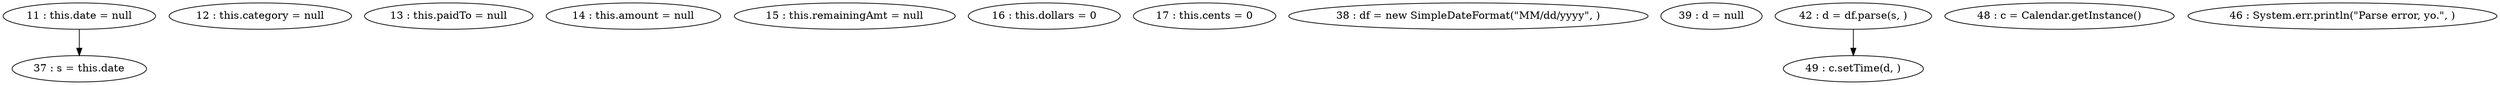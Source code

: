digraph G {
"11 : this.date = null"
"11 : this.date = null" -> "37 : s = this.date"
"12 : this.category = null"
"13 : this.paidTo = null"
"14 : this.amount = null"
"15 : this.remainingAmt = null"
"16 : this.dollars = 0"
"17 : this.cents = 0"
"37 : s = this.date"
"38 : df = new SimpleDateFormat(\"MM/dd/yyyy\", )"
"39 : d = null"
"42 : d = df.parse(s, )"
"42 : d = df.parse(s, )" -> "49 : c.setTime(d, )"
"48 : c = Calendar.getInstance()"
"49 : c.setTime(d, )"
"46 : System.err.println(\"Parse error, yo.\", )"
}